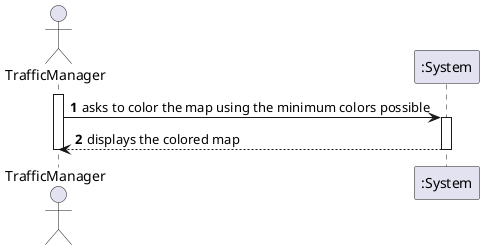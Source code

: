 @startuml
autonumber
actor TrafficManager as C

activate C
C -> ":System" : asks to color the map using the minimum colors possible
activate ":System"

":System" --> C : displays the colored map
deactivate ":System"

deactivate C
@enduml